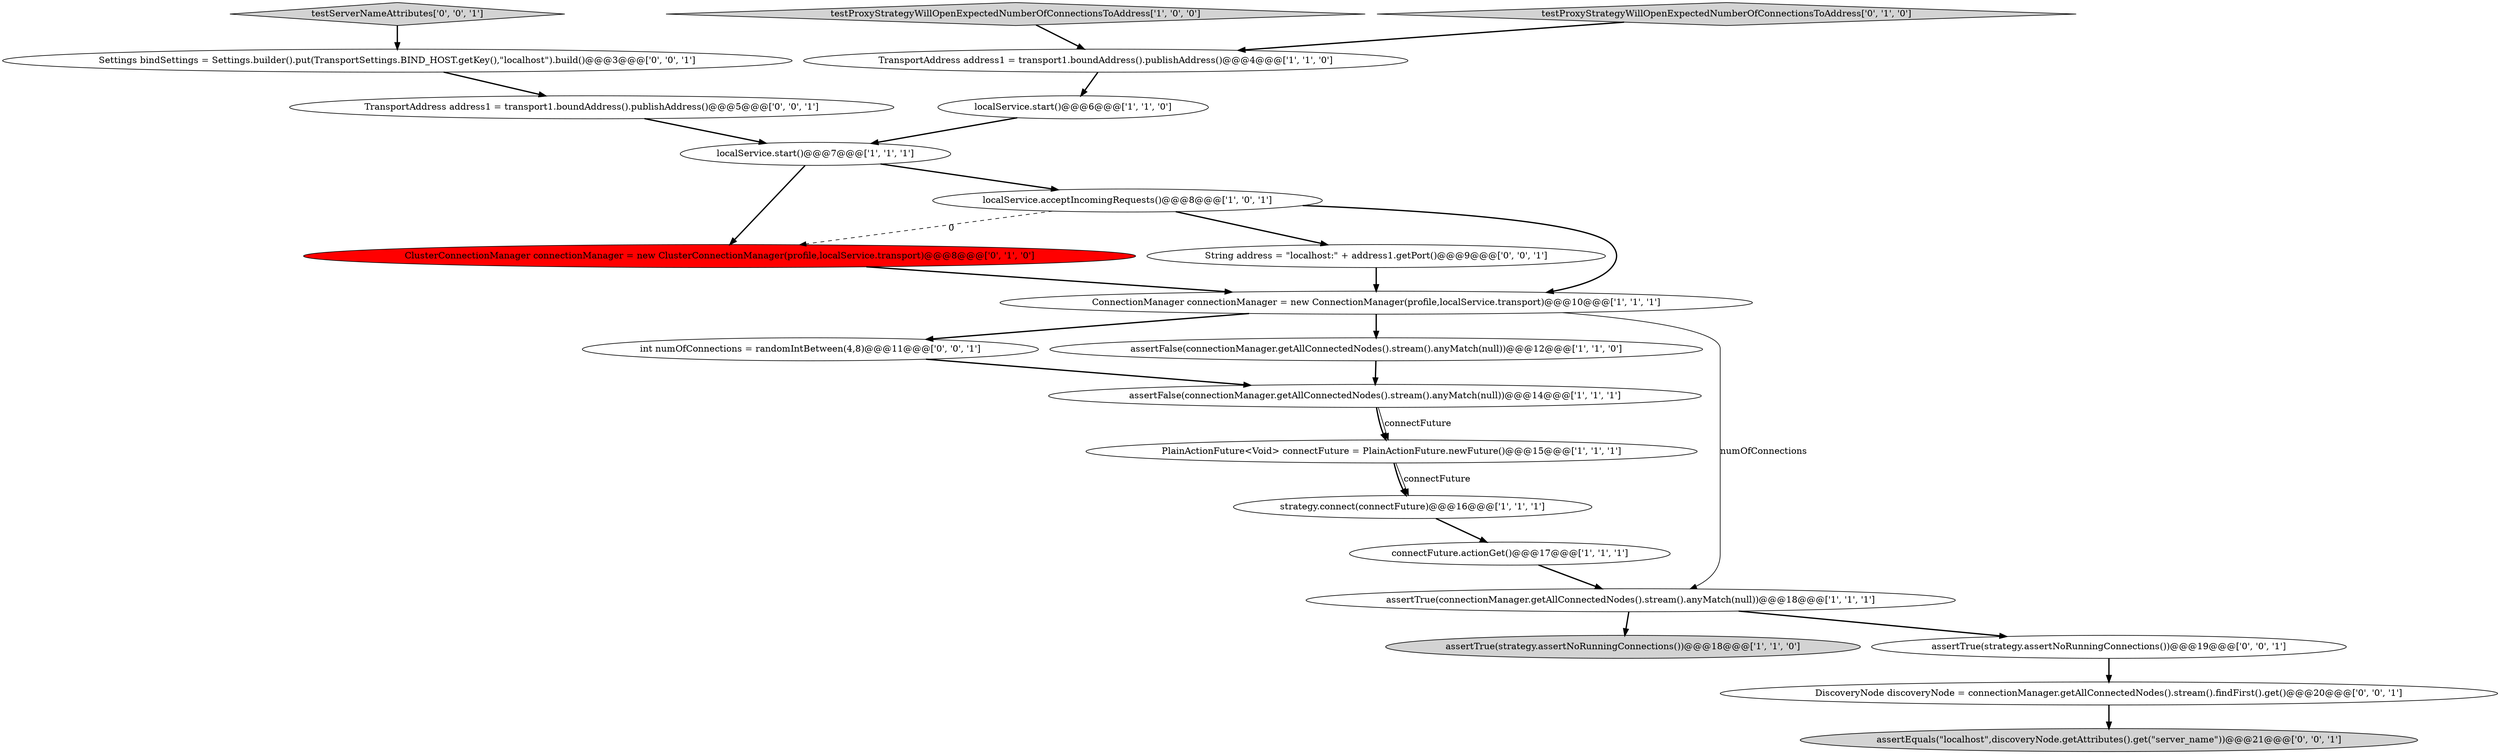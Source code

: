 digraph {
2 [style = filled, label = "assertFalse(connectionManager.getAllConnectedNodes().stream().anyMatch(null))@@@14@@@['1', '1', '1']", fillcolor = white, shape = ellipse image = "AAA0AAABBB1BBB"];
11 [style = filled, label = "testProxyStrategyWillOpenExpectedNumberOfConnectionsToAddress['1', '0', '0']", fillcolor = lightgray, shape = diamond image = "AAA0AAABBB1BBB"];
12 [style = filled, label = "connectFuture.actionGet()@@@17@@@['1', '1', '1']", fillcolor = white, shape = ellipse image = "AAA0AAABBB1BBB"];
13 [style = filled, label = "ClusterConnectionManager connectionManager = new ClusterConnectionManager(profile,localService.transport)@@@8@@@['0', '1', '0']", fillcolor = red, shape = ellipse image = "AAA1AAABBB2BBB"];
1 [style = filled, label = "TransportAddress address1 = transport1.boundAddress().publishAddress()@@@4@@@['1', '1', '0']", fillcolor = white, shape = ellipse image = "AAA0AAABBB1BBB"];
18 [style = filled, label = "Settings bindSettings = Settings.builder().put(TransportSettings.BIND_HOST.getKey(),\"localhost\").build()@@@3@@@['0', '0', '1']", fillcolor = white, shape = ellipse image = "AAA0AAABBB3BBB"];
3 [style = filled, label = "strategy.connect(connectFuture)@@@16@@@['1', '1', '1']", fillcolor = white, shape = ellipse image = "AAA0AAABBB1BBB"];
6 [style = filled, label = "assertTrue(strategy.assertNoRunningConnections())@@@18@@@['1', '1', '0']", fillcolor = lightgray, shape = ellipse image = "AAA0AAABBB1BBB"];
0 [style = filled, label = "ConnectionManager connectionManager = new ConnectionManager(profile,localService.transport)@@@10@@@['1', '1', '1']", fillcolor = white, shape = ellipse image = "AAA0AAABBB1BBB"];
5 [style = filled, label = "localService.start()@@@7@@@['1', '1', '1']", fillcolor = white, shape = ellipse image = "AAA0AAABBB1BBB"];
15 [style = filled, label = "assertEquals(\"localhost\",discoveryNode.getAttributes().get(\"server_name\"))@@@21@@@['0', '0', '1']", fillcolor = lightgray, shape = ellipse image = "AAA0AAABBB3BBB"];
4 [style = filled, label = "PlainActionFuture<Void> connectFuture = PlainActionFuture.newFuture()@@@15@@@['1', '1', '1']", fillcolor = white, shape = ellipse image = "AAA0AAABBB1BBB"];
22 [style = filled, label = "TransportAddress address1 = transport1.boundAddress().publishAddress()@@@5@@@['0', '0', '1']", fillcolor = white, shape = ellipse image = "AAA0AAABBB3BBB"];
14 [style = filled, label = "testProxyStrategyWillOpenExpectedNumberOfConnectionsToAddress['0', '1', '0']", fillcolor = lightgray, shape = diamond image = "AAA0AAABBB2BBB"];
16 [style = filled, label = "testServerNameAttributes['0', '0', '1']", fillcolor = lightgray, shape = diamond image = "AAA0AAABBB3BBB"];
21 [style = filled, label = "String address = \"localhost:\" + address1.getPort()@@@9@@@['0', '0', '1']", fillcolor = white, shape = ellipse image = "AAA0AAABBB3BBB"];
17 [style = filled, label = "DiscoveryNode discoveryNode = connectionManager.getAllConnectedNodes().stream().findFirst().get()@@@20@@@['0', '0', '1']", fillcolor = white, shape = ellipse image = "AAA0AAABBB3BBB"];
20 [style = filled, label = "int numOfConnections = randomIntBetween(4,8)@@@11@@@['0', '0', '1']", fillcolor = white, shape = ellipse image = "AAA0AAABBB3BBB"];
9 [style = filled, label = "assertTrue(connectionManager.getAllConnectedNodes().stream().anyMatch(null))@@@18@@@['1', '1', '1']", fillcolor = white, shape = ellipse image = "AAA0AAABBB1BBB"];
7 [style = filled, label = "assertFalse(connectionManager.getAllConnectedNodes().stream().anyMatch(null))@@@12@@@['1', '1', '0']", fillcolor = white, shape = ellipse image = "AAA0AAABBB1BBB"];
8 [style = filled, label = "localService.acceptIncomingRequests()@@@8@@@['1', '0', '1']", fillcolor = white, shape = ellipse image = "AAA0AAABBB1BBB"];
10 [style = filled, label = "localService.start()@@@6@@@['1', '1', '0']", fillcolor = white, shape = ellipse image = "AAA0AAABBB1BBB"];
19 [style = filled, label = "assertTrue(strategy.assertNoRunningConnections())@@@19@@@['0', '0', '1']", fillcolor = white, shape = ellipse image = "AAA0AAABBB3BBB"];
5->8 [style = bold, label=""];
4->3 [style = bold, label=""];
16->18 [style = bold, label=""];
21->0 [style = bold, label=""];
11->1 [style = bold, label=""];
19->17 [style = bold, label=""];
3->12 [style = bold, label=""];
12->9 [style = bold, label=""];
2->4 [style = bold, label=""];
22->5 [style = bold, label=""];
14->1 [style = bold, label=""];
9->6 [style = bold, label=""];
8->13 [style = dashed, label="0"];
0->7 [style = bold, label=""];
20->2 [style = bold, label=""];
8->0 [style = bold, label=""];
18->22 [style = bold, label=""];
10->5 [style = bold, label=""];
7->2 [style = bold, label=""];
4->3 [style = solid, label="connectFuture"];
5->13 [style = bold, label=""];
17->15 [style = bold, label=""];
8->21 [style = bold, label=""];
9->19 [style = bold, label=""];
0->9 [style = solid, label="numOfConnections"];
0->20 [style = bold, label=""];
1->10 [style = bold, label=""];
2->4 [style = solid, label="connectFuture"];
13->0 [style = bold, label=""];
}
